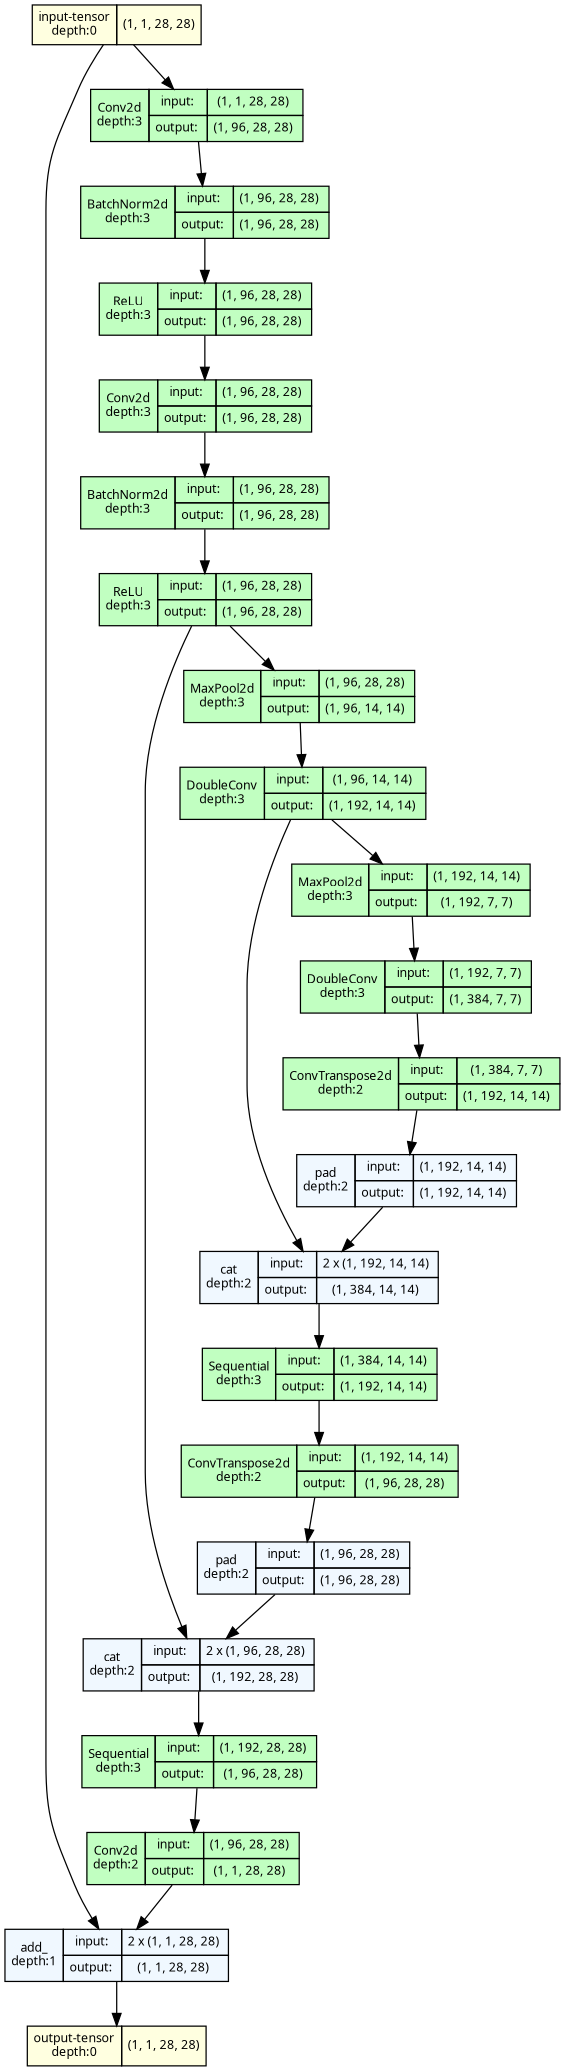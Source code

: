 strict digraph UNet2 {
	graph [ordering=in rankdir=TB size="13.799999999999999,13.799999999999999"]
	node [align=left fontname="Linux libertine" fontsize=10 height=0.2 margin=0 ranksep=0.1 shape=plaintext style=filled]
	edge [fontsize=10]
	0 [label=<
                    <TABLE BORDER="0" CELLBORDER="1"
                    CELLSPACING="0" CELLPADDING="4">
                        <TR><TD>input-tensor<BR/>depth:0</TD><TD>(1, 1, 28, 28)</TD></TR>
                    </TABLE>> fillcolor=lightyellow]
	1 [label=<
                    <TABLE BORDER="0" CELLBORDER="1"
                    CELLSPACING="0" CELLPADDING="4">
                    <TR>
                        <TD ROWSPAN="2">Conv2d<BR/>depth:3</TD>
                        <TD COLSPAN="2">input:</TD>
                        <TD COLSPAN="2">(1, 1, 28, 28) </TD>
                    </TR>
                    <TR>
                        <TD COLSPAN="2">output: </TD>
                        <TD COLSPAN="2">(1, 96, 28, 28) </TD>
                    </TR>
                    </TABLE>> fillcolor=darkseagreen1]
	2 [label=<
                    <TABLE BORDER="0" CELLBORDER="1"
                    CELLSPACING="0" CELLPADDING="4">
                    <TR>
                        <TD ROWSPAN="2">BatchNorm2d<BR/>depth:3</TD>
                        <TD COLSPAN="2">input:</TD>
                        <TD COLSPAN="2">(1, 96, 28, 28) </TD>
                    </TR>
                    <TR>
                        <TD COLSPAN="2">output: </TD>
                        <TD COLSPAN="2">(1, 96, 28, 28) </TD>
                    </TR>
                    </TABLE>> fillcolor=darkseagreen1]
	3 [label=<
                    <TABLE BORDER="0" CELLBORDER="1"
                    CELLSPACING="0" CELLPADDING="4">
                    <TR>
                        <TD ROWSPAN="2">ReLU<BR/>depth:3</TD>
                        <TD COLSPAN="2">input:</TD>
                        <TD COLSPAN="2">(1, 96, 28, 28) </TD>
                    </TR>
                    <TR>
                        <TD COLSPAN="2">output: </TD>
                        <TD COLSPAN="2">(1, 96, 28, 28) </TD>
                    </TR>
                    </TABLE>> fillcolor=darkseagreen1]
	4 [label=<
                    <TABLE BORDER="0" CELLBORDER="1"
                    CELLSPACING="0" CELLPADDING="4">
                    <TR>
                        <TD ROWSPAN="2">Conv2d<BR/>depth:3</TD>
                        <TD COLSPAN="2">input:</TD>
                        <TD COLSPAN="2">(1, 96, 28, 28) </TD>
                    </TR>
                    <TR>
                        <TD COLSPAN="2">output: </TD>
                        <TD COLSPAN="2">(1, 96, 28, 28) </TD>
                    </TR>
                    </TABLE>> fillcolor=darkseagreen1]
	5 [label=<
                    <TABLE BORDER="0" CELLBORDER="1"
                    CELLSPACING="0" CELLPADDING="4">
                    <TR>
                        <TD ROWSPAN="2">BatchNorm2d<BR/>depth:3</TD>
                        <TD COLSPAN="2">input:</TD>
                        <TD COLSPAN="2">(1, 96, 28, 28) </TD>
                    </TR>
                    <TR>
                        <TD COLSPAN="2">output: </TD>
                        <TD COLSPAN="2">(1, 96, 28, 28) </TD>
                    </TR>
                    </TABLE>> fillcolor=darkseagreen1]
	6 [label=<
                    <TABLE BORDER="0" CELLBORDER="1"
                    CELLSPACING="0" CELLPADDING="4">
                    <TR>
                        <TD ROWSPAN="2">ReLU<BR/>depth:3</TD>
                        <TD COLSPAN="2">input:</TD>
                        <TD COLSPAN="2">(1, 96, 28, 28) </TD>
                    </TR>
                    <TR>
                        <TD COLSPAN="2">output: </TD>
                        <TD COLSPAN="2">(1, 96, 28, 28) </TD>
                    </TR>
                    </TABLE>> fillcolor=darkseagreen1]
	7 [label=<
                    <TABLE BORDER="0" CELLBORDER="1"
                    CELLSPACING="0" CELLPADDING="4">
                    <TR>
                        <TD ROWSPAN="2">MaxPool2d<BR/>depth:3</TD>
                        <TD COLSPAN="2">input:</TD>
                        <TD COLSPAN="2">(1, 96, 28, 28) </TD>
                    </TR>
                    <TR>
                        <TD COLSPAN="2">output: </TD>
                        <TD COLSPAN="2">(1, 96, 14, 14) </TD>
                    </TR>
                    </TABLE>> fillcolor=darkseagreen1]
	8 [label=<
                    <TABLE BORDER="0" CELLBORDER="1"
                    CELLSPACING="0" CELLPADDING="4">
                    <TR>
                        <TD ROWSPAN="2">DoubleConv<BR/>depth:3</TD>
                        <TD COLSPAN="2">input:</TD>
                        <TD COLSPAN="2">(1, 96, 14, 14) </TD>
                    </TR>
                    <TR>
                        <TD COLSPAN="2">output: </TD>
                        <TD COLSPAN="2">(1, 192, 14, 14) </TD>
                    </TR>
                    </TABLE>> fillcolor=darkseagreen1]
	9 [label=<
                    <TABLE BORDER="0" CELLBORDER="1"
                    CELLSPACING="0" CELLPADDING="4">
                    <TR>
                        <TD ROWSPAN="2">MaxPool2d<BR/>depth:3</TD>
                        <TD COLSPAN="2">input:</TD>
                        <TD COLSPAN="2">(1, 192, 14, 14) </TD>
                    </TR>
                    <TR>
                        <TD COLSPAN="2">output: </TD>
                        <TD COLSPAN="2">(1, 192, 7, 7) </TD>
                    </TR>
                    </TABLE>> fillcolor=darkseagreen1]
	10 [label=<
                    <TABLE BORDER="0" CELLBORDER="1"
                    CELLSPACING="0" CELLPADDING="4">
                    <TR>
                        <TD ROWSPAN="2">DoubleConv<BR/>depth:3</TD>
                        <TD COLSPAN="2">input:</TD>
                        <TD COLSPAN="2">(1, 192, 7, 7) </TD>
                    </TR>
                    <TR>
                        <TD COLSPAN="2">output: </TD>
                        <TD COLSPAN="2">(1, 384, 7, 7) </TD>
                    </TR>
                    </TABLE>> fillcolor=darkseagreen1]
	11 [label=<
                    <TABLE BORDER="0" CELLBORDER="1"
                    CELLSPACING="0" CELLPADDING="4">
                    <TR>
                        <TD ROWSPAN="2">ConvTranspose2d<BR/>depth:2</TD>
                        <TD COLSPAN="2">input:</TD>
                        <TD COLSPAN="2">(1, 384, 7, 7) </TD>
                    </TR>
                    <TR>
                        <TD COLSPAN="2">output: </TD>
                        <TD COLSPAN="2">(1, 192, 14, 14) </TD>
                    </TR>
                    </TABLE>> fillcolor=darkseagreen1]
	12 [label=<
                    <TABLE BORDER="0" CELLBORDER="1"
                    CELLSPACING="0" CELLPADDING="4">
                    <TR>
                        <TD ROWSPAN="2">pad<BR/>depth:2</TD>
                        <TD COLSPAN="2">input:</TD>
                        <TD COLSPAN="2">(1, 192, 14, 14) </TD>
                    </TR>
                    <TR>
                        <TD COLSPAN="2">output: </TD>
                        <TD COLSPAN="2">(1, 192, 14, 14) </TD>
                    </TR>
                    </TABLE>> fillcolor=aliceblue]
	13 [label=<
                    <TABLE BORDER="0" CELLBORDER="1"
                    CELLSPACING="0" CELLPADDING="4">
                    <TR>
                        <TD ROWSPAN="2">cat<BR/>depth:2</TD>
                        <TD COLSPAN="2">input:</TD>
                        <TD COLSPAN="2">2 x (1, 192, 14, 14) </TD>
                    </TR>
                    <TR>
                        <TD COLSPAN="2">output: </TD>
                        <TD COLSPAN="2">(1, 384, 14, 14) </TD>
                    </TR>
                    </TABLE>> fillcolor=aliceblue]
	14 [label=<
                    <TABLE BORDER="0" CELLBORDER="1"
                    CELLSPACING="0" CELLPADDING="4">
                    <TR>
                        <TD ROWSPAN="2">Sequential<BR/>depth:3</TD>
                        <TD COLSPAN="2">input:</TD>
                        <TD COLSPAN="2">(1, 384, 14, 14) </TD>
                    </TR>
                    <TR>
                        <TD COLSPAN="2">output: </TD>
                        <TD COLSPAN="2">(1, 192, 14, 14) </TD>
                    </TR>
                    </TABLE>> fillcolor=darkseagreen1]
	15 [label=<
                    <TABLE BORDER="0" CELLBORDER="1"
                    CELLSPACING="0" CELLPADDING="4">
                    <TR>
                        <TD ROWSPAN="2">ConvTranspose2d<BR/>depth:2</TD>
                        <TD COLSPAN="2">input:</TD>
                        <TD COLSPAN="2">(1, 192, 14, 14) </TD>
                    </TR>
                    <TR>
                        <TD COLSPAN="2">output: </TD>
                        <TD COLSPAN="2">(1, 96, 28, 28) </TD>
                    </TR>
                    </TABLE>> fillcolor=darkseagreen1]
	16 [label=<
                    <TABLE BORDER="0" CELLBORDER="1"
                    CELLSPACING="0" CELLPADDING="4">
                    <TR>
                        <TD ROWSPAN="2">pad<BR/>depth:2</TD>
                        <TD COLSPAN="2">input:</TD>
                        <TD COLSPAN="2">(1, 96, 28, 28) </TD>
                    </TR>
                    <TR>
                        <TD COLSPAN="2">output: </TD>
                        <TD COLSPAN="2">(1, 96, 28, 28) </TD>
                    </TR>
                    </TABLE>> fillcolor=aliceblue]
	17 [label=<
                    <TABLE BORDER="0" CELLBORDER="1"
                    CELLSPACING="0" CELLPADDING="4">
                    <TR>
                        <TD ROWSPAN="2">cat<BR/>depth:2</TD>
                        <TD COLSPAN="2">input:</TD>
                        <TD COLSPAN="2">2 x (1, 96, 28, 28) </TD>
                    </TR>
                    <TR>
                        <TD COLSPAN="2">output: </TD>
                        <TD COLSPAN="2">(1, 192, 28, 28) </TD>
                    </TR>
                    </TABLE>> fillcolor=aliceblue]
	18 [label=<
                    <TABLE BORDER="0" CELLBORDER="1"
                    CELLSPACING="0" CELLPADDING="4">
                    <TR>
                        <TD ROWSPAN="2">Sequential<BR/>depth:3</TD>
                        <TD COLSPAN="2">input:</TD>
                        <TD COLSPAN="2">(1, 192, 28, 28) </TD>
                    </TR>
                    <TR>
                        <TD COLSPAN="2">output: </TD>
                        <TD COLSPAN="2">(1, 96, 28, 28) </TD>
                    </TR>
                    </TABLE>> fillcolor=darkseagreen1]
	19 [label=<
                    <TABLE BORDER="0" CELLBORDER="1"
                    CELLSPACING="0" CELLPADDING="4">
                    <TR>
                        <TD ROWSPAN="2">Conv2d<BR/>depth:2</TD>
                        <TD COLSPAN="2">input:</TD>
                        <TD COLSPAN="2">(1, 96, 28, 28) </TD>
                    </TR>
                    <TR>
                        <TD COLSPAN="2">output: </TD>
                        <TD COLSPAN="2">(1, 1, 28, 28) </TD>
                    </TR>
                    </TABLE>> fillcolor=darkseagreen1]
	20 [label=<
                    <TABLE BORDER="0" CELLBORDER="1"
                    CELLSPACING="0" CELLPADDING="4">
                    <TR>
                        <TD ROWSPAN="2">add_<BR/>depth:1</TD>
                        <TD COLSPAN="2">input:</TD>
                        <TD COLSPAN="2">2 x (1, 1, 28, 28) </TD>
                    </TR>
                    <TR>
                        <TD COLSPAN="2">output: </TD>
                        <TD COLSPAN="2">(1, 1, 28, 28) </TD>
                    </TR>
                    </TABLE>> fillcolor=aliceblue]
	21 [label=<
                    <TABLE BORDER="0" CELLBORDER="1"
                    CELLSPACING="0" CELLPADDING="4">
                        <TR><TD>output-tensor<BR/>depth:0</TD><TD>(1, 1, 28, 28)</TD></TR>
                    </TABLE>> fillcolor=lightyellow]
	0 -> 20
	0 -> 1
	1 -> 2
	2 -> 3
	3 -> 4
	4 -> 5
	5 -> 6
	6 -> 7
	7 -> 8
	8 -> 9
	9 -> 10
	10 -> 11
	8 -> 13
	11 -> 12
	12 -> 13
	13 -> 14
	14 -> 15
	6 -> 17
	15 -> 16
	16 -> 17
	17 -> 18
	18 -> 19
	19 -> 20
	20 -> 21
}
